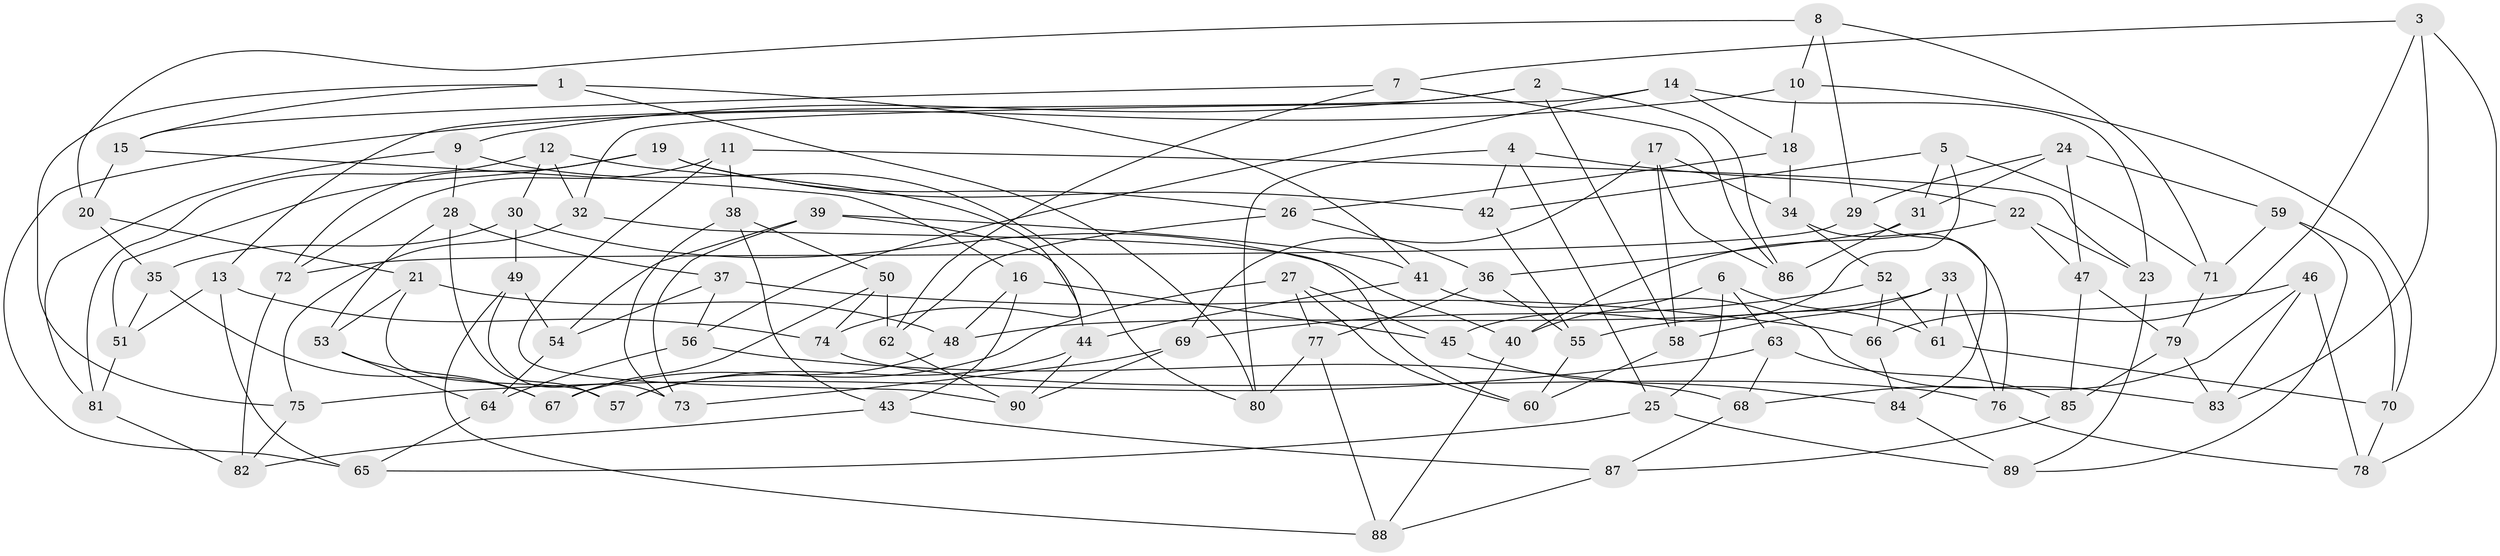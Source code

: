 // Generated by graph-tools (version 1.1) at 2025/16/03/09/25 04:16:15]
// undirected, 90 vertices, 180 edges
graph export_dot {
graph [start="1"]
  node [color=gray90,style=filled];
  1;
  2;
  3;
  4;
  5;
  6;
  7;
  8;
  9;
  10;
  11;
  12;
  13;
  14;
  15;
  16;
  17;
  18;
  19;
  20;
  21;
  22;
  23;
  24;
  25;
  26;
  27;
  28;
  29;
  30;
  31;
  32;
  33;
  34;
  35;
  36;
  37;
  38;
  39;
  40;
  41;
  42;
  43;
  44;
  45;
  46;
  47;
  48;
  49;
  50;
  51;
  52;
  53;
  54;
  55;
  56;
  57;
  58;
  59;
  60;
  61;
  62;
  63;
  64;
  65;
  66;
  67;
  68;
  69;
  70;
  71;
  72;
  73;
  74;
  75;
  76;
  77;
  78;
  79;
  80;
  81;
  82;
  83;
  84;
  85;
  86;
  87;
  88;
  89;
  90;
  1 -- 15;
  1 -- 41;
  1 -- 75;
  1 -- 80;
  2 -- 86;
  2 -- 58;
  2 -- 9;
  2 -- 13;
  3 -- 66;
  3 -- 7;
  3 -- 78;
  3 -- 83;
  4 -- 80;
  4 -- 42;
  4 -- 25;
  4 -- 22;
  5 -- 31;
  5 -- 45;
  5 -- 71;
  5 -- 42;
  6 -- 61;
  6 -- 40;
  6 -- 25;
  6 -- 63;
  7 -- 15;
  7 -- 86;
  7 -- 62;
  8 -- 71;
  8 -- 20;
  8 -- 29;
  8 -- 10;
  9 -- 81;
  9 -- 28;
  9 -- 80;
  10 -- 65;
  10 -- 70;
  10 -- 18;
  11 -- 38;
  11 -- 90;
  11 -- 72;
  11 -- 23;
  12 -- 32;
  12 -- 74;
  12 -- 81;
  12 -- 30;
  13 -- 51;
  13 -- 74;
  13 -- 65;
  14 -- 56;
  14 -- 23;
  14 -- 32;
  14 -- 18;
  15 -- 20;
  15 -- 16;
  16 -- 48;
  16 -- 43;
  16 -- 45;
  17 -- 34;
  17 -- 86;
  17 -- 58;
  17 -- 69;
  18 -- 34;
  18 -- 26;
  19 -- 42;
  19 -- 51;
  19 -- 72;
  19 -- 26;
  20 -- 35;
  20 -- 21;
  21 -- 48;
  21 -- 53;
  21 -- 57;
  22 -- 40;
  22 -- 47;
  22 -- 23;
  23 -- 89;
  24 -- 59;
  24 -- 31;
  24 -- 47;
  24 -- 29;
  25 -- 65;
  25 -- 89;
  26 -- 62;
  26 -- 36;
  27 -- 67;
  27 -- 45;
  27 -- 60;
  27 -- 77;
  28 -- 57;
  28 -- 53;
  28 -- 37;
  29 -- 72;
  29 -- 84;
  30 -- 40;
  30 -- 49;
  30 -- 35;
  31 -- 36;
  31 -- 86;
  32 -- 60;
  32 -- 75;
  33 -- 61;
  33 -- 48;
  33 -- 76;
  33 -- 58;
  34 -- 52;
  34 -- 76;
  35 -- 51;
  35 -- 67;
  36 -- 77;
  36 -- 55;
  37 -- 56;
  37 -- 66;
  37 -- 54;
  38 -- 73;
  38 -- 43;
  38 -- 50;
  39 -- 41;
  39 -- 73;
  39 -- 44;
  39 -- 54;
  40 -- 88;
  41 -- 44;
  41 -- 83;
  42 -- 55;
  43 -- 87;
  43 -- 82;
  44 -- 90;
  44 -- 57;
  45 -- 84;
  46 -- 78;
  46 -- 55;
  46 -- 68;
  46 -- 83;
  47 -- 85;
  47 -- 79;
  48 -- 57;
  49 -- 73;
  49 -- 88;
  49 -- 54;
  50 -- 74;
  50 -- 62;
  50 -- 67;
  51 -- 81;
  52 -- 69;
  52 -- 66;
  52 -- 61;
  53 -- 67;
  53 -- 64;
  54 -- 64;
  55 -- 60;
  56 -- 64;
  56 -- 68;
  58 -- 60;
  59 -- 71;
  59 -- 89;
  59 -- 70;
  61 -- 70;
  62 -- 90;
  63 -- 68;
  63 -- 85;
  63 -- 75;
  64 -- 65;
  66 -- 84;
  68 -- 87;
  69 -- 73;
  69 -- 90;
  70 -- 78;
  71 -- 79;
  72 -- 82;
  74 -- 76;
  75 -- 82;
  76 -- 78;
  77 -- 88;
  77 -- 80;
  79 -- 83;
  79 -- 85;
  81 -- 82;
  84 -- 89;
  85 -- 87;
  87 -- 88;
}
